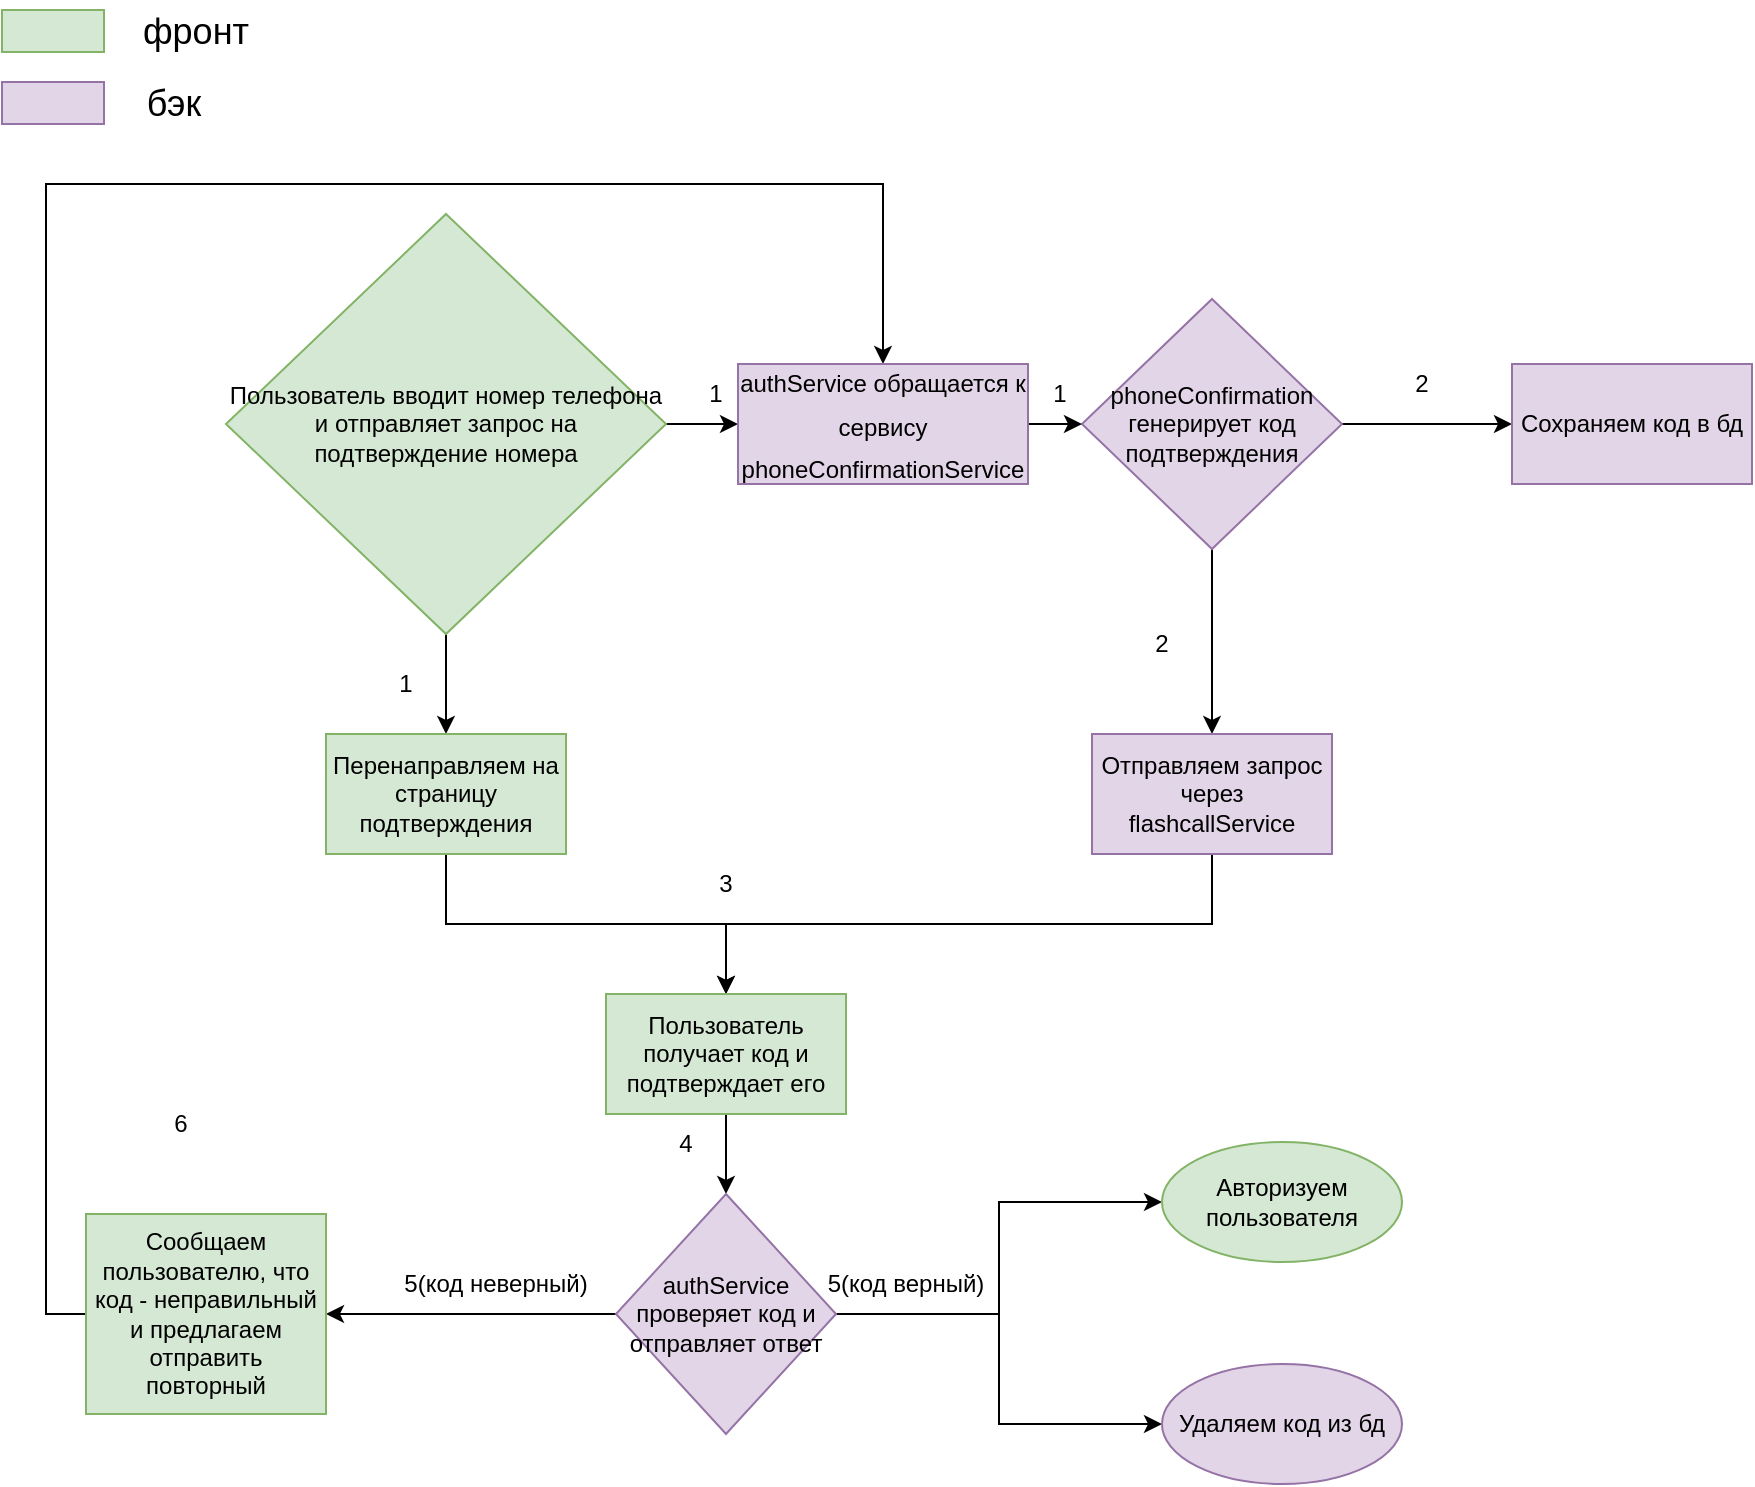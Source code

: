 <mxfile version="20.5.3" type="embed"><diagram id="jiPNmq97AxEyRX_5Em-r" name="Page-1"><mxGraphModel dx="1289" dy="941" grid="0" gridSize="10" guides="1" tooltips="1" connect="1" arrows="1" fold="1" page="0" pageScale="1" pageWidth="850" pageHeight="1100" math="0" shadow="0"><root><mxCell id="0"/><mxCell id="1" parent="0"/><mxCell id="5" value="" style="edgeStyle=orthogonalEdgeStyle;rounded=0;orthogonalLoop=1;jettySize=auto;html=1;" edge="1" parent="1" source="3" target="4"><mxGeometry relative="1" as="geometry"/></mxCell><mxCell id="47" style="edgeStyle=orthogonalEdgeStyle;rounded=0;orthogonalLoop=1;jettySize=auto;html=1;exitX=1;exitY=0.5;exitDx=0;exitDy=0;entryX=0;entryY=0.5;entryDx=0;entryDy=0;fontSize=18;" edge="1" parent="1" source="3" target="46"><mxGeometry relative="1" as="geometry"/></mxCell><mxCell id="3" value="Пользователь вводит номер телефона и отправляет запрос на подтверждение номера" style="rhombus;whiteSpace=wrap;html=1;fillColor=#d5e8d4;strokeColor=#82b366;" vertex="1" parent="1"><mxGeometry x="170" y="120" width="220" height="210" as="geometry"/></mxCell><mxCell id="13" style="edgeStyle=orthogonalEdgeStyle;rounded=0;orthogonalLoop=1;jettySize=auto;html=1;exitX=0.5;exitY=1;exitDx=0;exitDy=0;entryX=0.5;entryY=0;entryDx=0;entryDy=0;" edge="1" parent="1" source="4" target="14"><mxGeometry relative="1" as="geometry"><mxPoint x="420" y="510" as="targetPoint"/></mxGeometry></mxCell><mxCell id="4" value="Перенаправляем на страницу подтверждения" style="whiteSpace=wrap;html=1;fillColor=#d5e8d4;strokeColor=#82b366;" vertex="1" parent="1"><mxGeometry x="220" y="380" width="120" height="60" as="geometry"/></mxCell><mxCell id="9" value="" style="edgeStyle=orthogonalEdgeStyle;rounded=0;orthogonalLoop=1;jettySize=auto;html=1;" edge="1" parent="1" source="6" target="8"><mxGeometry relative="1" as="geometry"/></mxCell><mxCell id="11" value="" style="edgeStyle=orthogonalEdgeStyle;rounded=0;orthogonalLoop=1;jettySize=auto;html=1;" edge="1" parent="1" source="6" target="10"><mxGeometry relative="1" as="geometry"/></mxCell><mxCell id="6" value="phoneConfirmation генерирует код подтверждения" style="rhombus;whiteSpace=wrap;html=1;fillColor=#e1d5e7;strokeColor=#9673a6;" vertex="1" parent="1"><mxGeometry x="598" y="162.5" width="130" height="125" as="geometry"/></mxCell><mxCell id="8" value="Сохраняем код в бд" style="whiteSpace=wrap;html=1;fillColor=#e1d5e7;strokeColor=#9673a6;" vertex="1" parent="1"><mxGeometry x="813" y="195" width="120" height="60" as="geometry"/></mxCell><mxCell id="15" style="edgeStyle=orthogonalEdgeStyle;rounded=0;orthogonalLoop=1;jettySize=auto;html=1;exitX=0.5;exitY=1;exitDx=0;exitDy=0;" edge="1" parent="1" source="10" target="14"><mxGeometry relative="1" as="geometry"/></mxCell><mxCell id="10" value="Отправляем запрос через flashcallService" style="whiteSpace=wrap;html=1;fillColor=#e1d5e7;strokeColor=#9673a6;" vertex="1" parent="1"><mxGeometry x="603" y="380" width="120" height="60" as="geometry"/></mxCell><mxCell id="19" value="" style="edgeStyle=orthogonalEdgeStyle;rounded=0;orthogonalLoop=1;jettySize=auto;html=1;" edge="1" parent="1" source="14" target="18"><mxGeometry relative="1" as="geometry"/></mxCell><mxCell id="14" value="Пользователь получает код и подтверждает его" style="whiteSpace=wrap;html=1;fillColor=#d5e8d4;strokeColor=#82b366;" vertex="1" parent="1"><mxGeometry x="360" y="510" width="120" height="60" as="geometry"/></mxCell><mxCell id="21" value="" style="edgeStyle=orthogonalEdgeStyle;rounded=0;orthogonalLoop=1;jettySize=auto;html=1;" edge="1" parent="1" source="18" target="20"><mxGeometry relative="1" as="geometry"/></mxCell><mxCell id="32" style="edgeStyle=orthogonalEdgeStyle;rounded=0;orthogonalLoop=1;jettySize=auto;html=1;exitX=0;exitY=0.5;exitDx=0;exitDy=0;entryX=1;entryY=0.5;entryDx=0;entryDy=0;" edge="1" parent="1" source="18" target="31"><mxGeometry relative="1" as="geometry"/></mxCell><mxCell id="43" style="edgeStyle=orthogonalEdgeStyle;rounded=0;orthogonalLoop=1;jettySize=auto;html=1;exitX=1;exitY=0.5;exitDx=0;exitDy=0;entryX=0;entryY=0.5;entryDx=0;entryDy=0;fontSize=18;" edge="1" parent="1" source="18" target="42"><mxGeometry relative="1" as="geometry"/></mxCell><mxCell id="18" value="authService проверяет код и отправляет ответ" style="rhombus;whiteSpace=wrap;html=1;fillColor=#e1d5e7;strokeColor=#9673a6;" vertex="1" parent="1"><mxGeometry x="365" y="610" width="110" height="120" as="geometry"/></mxCell><mxCell id="20" value="Авторизуем пользователя" style="ellipse;whiteSpace=wrap;html=1;fillColor=#d5e8d4;strokeColor=#82b366;" vertex="1" parent="1"><mxGeometry x="638" y="584" width="120" height="60" as="geometry"/></mxCell><mxCell id="23" value="1" style="text;html=1;strokeColor=none;fillColor=none;align=center;verticalAlign=middle;whiteSpace=wrap;rounded=0;" vertex="1" parent="1"><mxGeometry x="385" y="195" width="60" height="30" as="geometry"/></mxCell><mxCell id="24" value="1" style="text;html=1;strokeColor=none;fillColor=none;align=center;verticalAlign=middle;whiteSpace=wrap;rounded=0;" vertex="1" parent="1"><mxGeometry x="230" y="340" width="60" height="30" as="geometry"/></mxCell><mxCell id="25" value="2" style="text;html=1;strokeColor=none;fillColor=none;align=center;verticalAlign=middle;whiteSpace=wrap;rounded=0;" vertex="1" parent="1"><mxGeometry x="738" y="190" width="60" height="30" as="geometry"/></mxCell><mxCell id="26" value="2" style="text;html=1;strokeColor=none;fillColor=none;align=center;verticalAlign=middle;whiteSpace=wrap;rounded=0;" vertex="1" parent="1"><mxGeometry x="608" y="320" width="60" height="30" as="geometry"/></mxCell><mxCell id="27" value="3" style="text;html=1;strokeColor=none;fillColor=none;align=center;verticalAlign=middle;whiteSpace=wrap;rounded=0;" vertex="1" parent="1"><mxGeometry x="390" y="440" width="60" height="30" as="geometry"/></mxCell><mxCell id="28" value="4" style="text;html=1;strokeColor=none;fillColor=none;align=center;verticalAlign=middle;whiteSpace=wrap;rounded=0;" vertex="1" parent="1"><mxGeometry x="370" y="570" width="60" height="30" as="geometry"/></mxCell><mxCell id="29" value="5(код неверный)" style="text;html=1;strokeColor=none;fillColor=none;align=center;verticalAlign=middle;whiteSpace=wrap;rounded=0;" vertex="1" parent="1"><mxGeometry x="230" y="640" width="150" height="30" as="geometry"/></mxCell><mxCell id="30" value="5(код верный)" style="text;html=1;strokeColor=none;fillColor=none;align=center;verticalAlign=middle;whiteSpace=wrap;rounded=0;" vertex="1" parent="1"><mxGeometry x="435" y="640" width="150" height="30" as="geometry"/></mxCell><mxCell id="52" style="edgeStyle=orthogonalEdgeStyle;rounded=0;orthogonalLoop=1;jettySize=auto;html=1;exitX=0;exitY=0.5;exitDx=0;exitDy=0;entryX=0.5;entryY=0;entryDx=0;entryDy=0;fontSize=18;" edge="1" parent="1" source="31" target="46"><mxGeometry relative="1" as="geometry"><Array as="points"><mxPoint x="80" y="670"/><mxPoint x="80" y="105"/><mxPoint x="499" y="105"/></Array></mxGeometry></mxCell><mxCell id="31" value="Сообщаем пользователю, что код - неправильный и предлагаем отправить повторный" style="rounded=0;whiteSpace=wrap;html=1;fillColor=#d5e8d4;strokeColor=#82b366;" vertex="1" parent="1"><mxGeometry x="100" y="620" width="120" height="100" as="geometry"/></mxCell><mxCell id="34" value="6" style="text;html=1;strokeColor=none;fillColor=none;align=center;verticalAlign=middle;whiteSpace=wrap;rounded=0;" vertex="1" parent="1"><mxGeometry x="125" y="560" width="45" height="30" as="geometry"/></mxCell><mxCell id="35" value="" style="rounded=0;whiteSpace=wrap;html=1;fillColor=#d5e8d4;strokeColor=#82b366;" vertex="1" parent="1"><mxGeometry x="58" y="18" width="51" height="21" as="geometry"/></mxCell><mxCell id="36" value="" style="rounded=0;whiteSpace=wrap;html=1;fillColor=#e1d5e7;strokeColor=#9673a6;" vertex="1" parent="1"><mxGeometry x="58" y="54" width="51" height="21" as="geometry"/></mxCell><mxCell id="37" value="&lt;font style=&quot;font-size: 18px;&quot;&gt;фронт&lt;/font&gt;" style="text;html=1;strokeColor=none;fillColor=none;align=center;verticalAlign=middle;whiteSpace=wrap;rounded=0;" vertex="1" parent="1"><mxGeometry x="125" y="13.5" width="60" height="30" as="geometry"/></mxCell><mxCell id="38" value="&lt;font style=&quot;font-size: 18px;&quot;&gt;бэк&lt;/font&gt;" style="text;html=1;strokeColor=none;fillColor=none;align=center;verticalAlign=middle;whiteSpace=wrap;rounded=0;" vertex="1" parent="1"><mxGeometry x="114" y="49.5" width="60" height="30" as="geometry"/></mxCell><mxCell id="42" value="Удаляем код из бд" style="ellipse;whiteSpace=wrap;html=1;fillColor=#e1d5e7;strokeColor=#9673a6;" vertex="1" parent="1"><mxGeometry x="638" y="695" width="120" height="60" as="geometry"/></mxCell><mxCell id="48" style="edgeStyle=orthogonalEdgeStyle;rounded=0;orthogonalLoop=1;jettySize=auto;html=1;exitX=1;exitY=0.5;exitDx=0;exitDy=0;entryX=0;entryY=0.5;entryDx=0;entryDy=0;fontSize=18;" edge="1" parent="1" source="46" target="6"><mxGeometry relative="1" as="geometry"/></mxCell><mxCell id="46" value="&lt;span style=&quot;font-size: 12px;&quot;&gt;authService обращается к сервису phoneConfirmationService&lt;/span&gt;" style="rounded=0;whiteSpace=wrap;html=1;fontSize=18;fillColor=#e1d5e7;strokeColor=#9673a6;" vertex="1" parent="1"><mxGeometry x="426" y="195" width="145" height="60" as="geometry"/></mxCell><mxCell id="51" value="1" style="text;html=1;strokeColor=none;fillColor=none;align=center;verticalAlign=middle;whiteSpace=wrap;rounded=0;" vertex="1" parent="1"><mxGeometry x="557" y="195" width="60" height="30" as="geometry"/></mxCell></root></mxGraphModel></diagram></mxfile>